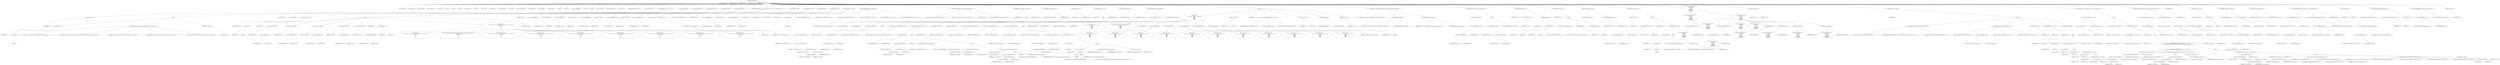 digraph hostapd_notif_assoc {  
"1000127" [label = "(METHOD,hostapd_notif_assoc)" ]
"1000128" [label = "(PARAM,hostapd_data *hapd)" ]
"1000129" [label = "(PARAM,const u8 *addr)" ]
"1000130" [label = "(PARAM,const u8 *req_ies)" ]
"1000131" [label = "(PARAM,size_t req_ies_len)" ]
"1000132" [label = "(PARAM,int reassoc)" ]
"1000133" [label = "(BLOCK,,)" ]
"1000134" [label = "(LOCAL,v7: unsigned int)" ]
"1000135" [label = "(LOCAL,v8: unsigned int)" ]
"1000136" [label = "(LOCAL,v10: unsigned int)" ]
"1000137" [label = "(LOCAL,v11: unsigned int)" ]
"1000138" [label = "(LOCAL,v12: __int64)" ]
"1000139" [label = "(LOCAL,v13: int)" ]
"1000140" [label = "(LOCAL,v16: int)" ]
"1000141" [label = "(LOCAL,v17: int)" ]
"1000142" [label = "(LOCAL,v19: const u8 *)" ]
"1000143" [label = "(LOCAL,v20: size_t)" ]
"1000144" [label = "(LOCAL,v21: sta_info *)" ]
"1000145" [label = "(LOCAL,v22: sta_info *)" ]
"1000146" [label = "(LOCAL,v23: hostapd_iface *)" ]
"1000147" [label = "(LOCAL,v24: bool)" ]
"1000148" [label = "(LOCAL,v25: wpa_state_machine *)" ]
"1000149" [label = "(LOCAL,v26: unsigned int)" ]
"1000150" [label = "(LOCAL,v27: unsigned int)" ]
"1000151" [label = "(LOCAL,v28: unsigned int)" ]
"1000152" [label = "(LOCAL,v29: int)" ]
"1000153" [label = "(LOCAL,v30: u8 *)" ]
"1000154" [label = "(LOCAL,v31: wpa_state_machine *)" ]
"1000155" [label = "(LOCAL,v32: int)" ]
"1000156" [label = "(LOCAL,v33: int)" ]
"1000157" [label = "(LOCAL,v34: unsigned int)" ]
"1000158" [label = "(LOCAL,elems: ieee802_11_elems)" ]
"1000159" [label = "(LOCAL,buf: u8 [ 1064 ])" ]
"1000160" [label = "(CONTROL_STRUCTURE,if ( !addr ),if ( !addr ))" ]
"1000161" [label = "(<operator>.logicalNot,!addr)" ]
"1000162" [label = "(IDENTIFIER,addr,!addr)" ]
"1000163" [label = "(BLOCK,,)" ]
"1000164" [label = "(<operator>.assignment,v17 = -1)" ]
"1000165" [label = "(IDENTIFIER,v17,v17 = -1)" ]
"1000166" [label = "(<operator>.minus,-1)" ]
"1000167" [label = "(LITERAL,1,-1)" ]
"1000168" [label = "(wpa_printf,wpa_printf(2, \"hostapd_notif_assoc: Skip event with no address\", req_ies, req_ies_len, reassoc))" ]
"1000169" [label = "(LITERAL,2,wpa_printf(2, \"hostapd_notif_assoc: Skip event with no address\", req_ies, req_ies_len, reassoc))" ]
"1000170" [label = "(LITERAL,\"hostapd_notif_assoc: Skip event with no address\",wpa_printf(2, \"hostapd_notif_assoc: Skip event with no address\", req_ies, req_ies_len, reassoc))" ]
"1000171" [label = "(IDENTIFIER,req_ies,wpa_printf(2, \"hostapd_notif_assoc: Skip event with no address\", req_ies, req_ies_len, reassoc))" ]
"1000172" [label = "(IDENTIFIER,req_ies_len,wpa_printf(2, \"hostapd_notif_assoc: Skip event with no address\", req_ies, req_ies_len, reassoc))" ]
"1000173" [label = "(IDENTIFIER,reassoc,wpa_printf(2, \"hostapd_notif_assoc: Skip event with no address\", req_ies, req_ies_len, reassoc))" ]
"1000174" [label = "(RETURN,return v17;,return v17;)" ]
"1000175" [label = "(IDENTIFIER,v17,return v17;)" ]
"1000176" [label = "(<operator>.assignment,v7 = *addr)" ]
"1000177" [label = "(IDENTIFIER,v7,v7 = *addr)" ]
"1000178" [label = "(<operator>.indirection,*addr)" ]
"1000179" [label = "(IDENTIFIER,addr,v7 = *addr)" ]
"1000180" [label = "(CONTROL_STRUCTURE,if ( (v7 & 1) != 0 ),if ( (v7 & 1) != 0 ))" ]
"1000181" [label = "(<operator>.notEquals,(v7 & 1) != 0)" ]
"1000182" [label = "(<operator>.and,v7 & 1)" ]
"1000183" [label = "(IDENTIFIER,v7,v7 & 1)" ]
"1000184" [label = "(LITERAL,1,v7 & 1)" ]
"1000185" [label = "(LITERAL,0,(v7 & 1) != 0)" ]
"1000186" [label = "(BLOCK,,)" ]
"1000187" [label = "(<operator>.assignment,v8 = addr[1])" ]
"1000188" [label = "(IDENTIFIER,v8,v8 = addr[1])" ]
"1000189" [label = "(<operator>.indirectIndexAccess,addr[1])" ]
"1000190" [label = "(IDENTIFIER,addr,v8 = addr[1])" ]
"1000191" [label = "(LITERAL,1,v8 = addr[1])" ]
"1000192" [label = "(<operator>.assignment,v10 = addr[2])" ]
"1000193" [label = "(IDENTIFIER,v10,v10 = addr[2])" ]
"1000194" [label = "(<operator>.indirectIndexAccess,addr[2])" ]
"1000195" [label = "(IDENTIFIER,addr,v10 = addr[2])" ]
"1000196" [label = "(LITERAL,2,v10 = addr[2])" ]
"1000197" [label = "(<operator>.assignment,v11 = addr[3])" ]
"1000198" [label = "(IDENTIFIER,v11,v11 = addr[3])" ]
"1000199" [label = "(<operator>.indirectIndexAccess,addr[3])" ]
"1000200" [label = "(IDENTIFIER,addr,v11 = addr[3])" ]
"1000201" [label = "(LITERAL,3,v11 = addr[3])" ]
"1000202" [label = "(<operator>.assignment,v12 = addr[4])" ]
"1000203" [label = "(IDENTIFIER,v12,v12 = addr[4])" ]
"1000204" [label = "(<operator>.indirectIndexAccess,addr[4])" ]
"1000205" [label = "(IDENTIFIER,addr,v12 = addr[4])" ]
"1000206" [label = "(LITERAL,4,v12 = addr[4])" ]
"1000207" [label = "(<operator>.assignment,v13 = addr[5])" ]
"1000208" [label = "(IDENTIFIER,v13,v13 = addr[5])" ]
"1000209" [label = "(<operator>.indirectIndexAccess,addr[5])" ]
"1000210" [label = "(IDENTIFIER,addr,v13 = addr[5])" ]
"1000211" [label = "(LITERAL,5,v13 = addr[5])" ]
"1000212" [label = "(JUMP_TARGET,LABEL_5)" ]
"1000213" [label = "(<operator>.assignment,v17 = 0)" ]
"1000214" [label = "(IDENTIFIER,v17,v17 = 0)" ]
"1000215" [label = "(LITERAL,0,v17 = 0)" ]
"1000216" [label = "(wpa_printf,wpa_printf(\n      2,\n      \"%s: Invalid SA=%02x:%02x:%02x:%02x:%02x:%02x in received indication - ignore this indication silently\",\n      \"hostapd_notif_assoc\",\n      v7,\n      v8,\n      v10,\n      v11,\n      v12,\n      v13))" ]
"1000217" [label = "(LITERAL,2,wpa_printf(\n      2,\n      \"%s: Invalid SA=%02x:%02x:%02x:%02x:%02x:%02x in received indication - ignore this indication silently\",\n      \"hostapd_notif_assoc\",\n      v7,\n      v8,\n      v10,\n      v11,\n      v12,\n      v13))" ]
"1000218" [label = "(LITERAL,\"%s: Invalid SA=%02x:%02x:%02x:%02x:%02x:%02x in received indication - ignore this indication silently\",wpa_printf(\n      2,\n      \"%s: Invalid SA=%02x:%02x:%02x:%02x:%02x:%02x in received indication - ignore this indication silently\",\n      \"hostapd_notif_assoc\",\n      v7,\n      v8,\n      v10,\n      v11,\n      v12,\n      v13))" ]
"1000219" [label = "(LITERAL,\"hostapd_notif_assoc\",wpa_printf(\n      2,\n      \"%s: Invalid SA=%02x:%02x:%02x:%02x:%02x:%02x in received indication - ignore this indication silently\",\n      \"hostapd_notif_assoc\",\n      v7,\n      v8,\n      v10,\n      v11,\n      v12,\n      v13))" ]
"1000220" [label = "(IDENTIFIER,v7,wpa_printf(\n      2,\n      \"%s: Invalid SA=%02x:%02x:%02x:%02x:%02x:%02x in received indication - ignore this indication silently\",\n      \"hostapd_notif_assoc\",\n      v7,\n      v8,\n      v10,\n      v11,\n      v12,\n      v13))" ]
"1000221" [label = "(IDENTIFIER,v8,wpa_printf(\n      2,\n      \"%s: Invalid SA=%02x:%02x:%02x:%02x:%02x:%02x in received indication - ignore this indication silently\",\n      \"hostapd_notif_assoc\",\n      v7,\n      v8,\n      v10,\n      v11,\n      v12,\n      v13))" ]
"1000222" [label = "(IDENTIFIER,v10,wpa_printf(\n      2,\n      \"%s: Invalid SA=%02x:%02x:%02x:%02x:%02x:%02x in received indication - ignore this indication silently\",\n      \"hostapd_notif_assoc\",\n      v7,\n      v8,\n      v10,\n      v11,\n      v12,\n      v13))" ]
"1000223" [label = "(IDENTIFIER,v11,wpa_printf(\n      2,\n      \"%s: Invalid SA=%02x:%02x:%02x:%02x:%02x:%02x in received indication - ignore this indication silently\",\n      \"hostapd_notif_assoc\",\n      v7,\n      v8,\n      v10,\n      v11,\n      v12,\n      v13))" ]
"1000224" [label = "(IDENTIFIER,v12,wpa_printf(\n      2,\n      \"%s: Invalid SA=%02x:%02x:%02x:%02x:%02x:%02x in received indication - ignore this indication silently\",\n      \"hostapd_notif_assoc\",\n      v7,\n      v8,\n      v10,\n      v11,\n      v12,\n      v13))" ]
"1000225" [label = "(IDENTIFIER,v13,wpa_printf(\n      2,\n      \"%s: Invalid SA=%02x:%02x:%02x:%02x:%02x:%02x in received indication - ignore this indication silently\",\n      \"hostapd_notif_assoc\",\n      v7,\n      v8,\n      v10,\n      v11,\n      v12,\n      v13))" ]
"1000226" [label = "(RETURN,return v17;,return v17;)" ]
"1000227" [label = "(IDENTIFIER,v17,return v17;)" ]
"1000228" [label = "(<operator>.assignment,v8 = addr[1])" ]
"1000229" [label = "(IDENTIFIER,v8,v8 = addr[1])" ]
"1000230" [label = "(<operator>.indirectIndexAccess,addr[1])" ]
"1000231" [label = "(IDENTIFIER,addr,v8 = addr[1])" ]
"1000232" [label = "(LITERAL,1,v8 = addr[1])" ]
"1000233" [label = "(<operator>.assignment,v10 = addr[2])" ]
"1000234" [label = "(IDENTIFIER,v10,v10 = addr[2])" ]
"1000235" [label = "(<operator>.indirectIndexAccess,addr[2])" ]
"1000236" [label = "(IDENTIFIER,addr,v10 = addr[2])" ]
"1000237" [label = "(LITERAL,2,v10 = addr[2])" ]
"1000238" [label = "(<operator>.assignment,v11 = addr[3])" ]
"1000239" [label = "(IDENTIFIER,v11,v11 = addr[3])" ]
"1000240" [label = "(<operator>.indirectIndexAccess,addr[3])" ]
"1000241" [label = "(IDENTIFIER,addr,v11 = addr[3])" ]
"1000242" [label = "(LITERAL,3,v11 = addr[3])" ]
"1000243" [label = "(<operator>.assignment,v12 = addr[4])" ]
"1000244" [label = "(IDENTIFIER,v12,v12 = addr[4])" ]
"1000245" [label = "(<operator>.indirectIndexAccess,addr[4])" ]
"1000246" [label = "(IDENTIFIER,addr,v12 = addr[4])" ]
"1000247" [label = "(LITERAL,4,v12 = addr[4])" ]
"1000248" [label = "(<operator>.assignment,v13 = addr[5])" ]
"1000249" [label = "(IDENTIFIER,v13,v13 = addr[5])" ]
"1000250" [label = "(<operator>.indirectIndexAccess,addr[5])" ]
"1000251" [label = "(IDENTIFIER,addr,v13 = addr[5])" ]
"1000252" [label = "(LITERAL,5,v13 = addr[5])" ]
"1000253" [label = "(CONTROL_STRUCTURE,if ( !(v10 | v11 | v7 | v8 | (unsigned int)v12 | v13) ),if ( !(v10 | v11 | v7 | v8 | (unsigned int)v12 | v13) ))" ]
"1000254" [label = "(<operator>.logicalNot,!(v10 | v11 | v7 | v8 | (unsigned int)v12 | v13))" ]
"1000255" [label = "(<operator>.or,v10 | v11 | v7 | v8 | (unsigned int)v12 | v13)" ]
"1000256" [label = "(IDENTIFIER,v10,v10 | v11 | v7 | v8 | (unsigned int)v12 | v13)" ]
"1000257" [label = "(<operator>.or,v11 | v7 | v8 | (unsigned int)v12 | v13)" ]
"1000258" [label = "(IDENTIFIER,v11,v11 | v7 | v8 | (unsigned int)v12 | v13)" ]
"1000259" [label = "(<operator>.or,v7 | v8 | (unsigned int)v12 | v13)" ]
"1000260" [label = "(IDENTIFIER,v7,v7 | v8 | (unsigned int)v12 | v13)" ]
"1000261" [label = "(<operator>.or,v8 | (unsigned int)v12 | v13)" ]
"1000262" [label = "(IDENTIFIER,v8,v8 | (unsigned int)v12 | v13)" ]
"1000263" [label = "(<operator>.or,(unsigned int)v12 | v13)" ]
"1000264" [label = "(<operator>.cast,(unsigned int)v12)" ]
"1000265" [label = "(UNKNOWN,unsigned int,unsigned int)" ]
"1000266" [label = "(IDENTIFIER,v12,(unsigned int)v12)" ]
"1000267" [label = "(IDENTIFIER,v13,(unsigned int)v12 | v13)" ]
"1000268" [label = "(CONTROL_STRUCTURE,goto LABEL_5;,goto LABEL_5;)" ]
"1000269" [label = "(<operator>.assignment,v33 = addr[5])" ]
"1000270" [label = "(IDENTIFIER,v33,v33 = addr[5])" ]
"1000271" [label = "(<operator>.indirectIndexAccess,addr[5])" ]
"1000272" [label = "(IDENTIFIER,addr,v33 = addr[5])" ]
"1000273" [label = "(LITERAL,5,v33 = addr[5])" ]
"1000274" [label = "(<operator>.assignment,v34 = addr[4])" ]
"1000275" [label = "(IDENTIFIER,v34,v34 = addr[4])" ]
"1000276" [label = "(<operator>.indirectIndexAccess,addr[4])" ]
"1000277" [label = "(IDENTIFIER,addr,v34 = addr[4])" ]
"1000278" [label = "(LITERAL,4,v34 = addr[4])" ]
"1000279" [label = "(<operator>.assignment,v13 = v33)" ]
"1000280" [label = "(IDENTIFIER,v13,v13 = v33)" ]
"1000281" [label = "(IDENTIFIER,v33,v13 = v33)" ]
"1000282" [label = "(<operator>.assignment,v12 = v34)" ]
"1000283" [label = "(IDENTIFIER,v12,v12 = v34)" ]
"1000284" [label = "(IDENTIFIER,v34,v12 = v34)" ]
"1000285" [label = "(CONTROL_STRUCTURE,if ( !v16 ),if ( !v16 ))" ]
"1000286" [label = "(<operator>.logicalNot,!v16)" ]
"1000287" [label = "(IDENTIFIER,v16,!v16)" ]
"1000288" [label = "(CONTROL_STRUCTURE,goto LABEL_5;,goto LABEL_5;)" ]
"1000289" [label = "(hostapd_logger,hostapd_logger(hapd, addr, 1u, 2, \"associated\"))" ]
"1000290" [label = "(IDENTIFIER,hapd,hostapd_logger(hapd, addr, 1u, 2, \"associated\"))" ]
"1000291" [label = "(IDENTIFIER,addr,hostapd_logger(hapd, addr, 1u, 2, \"associated\"))" ]
"1000292" [label = "(LITERAL,1u,hostapd_logger(hapd, addr, 1u, 2, \"associated\"))" ]
"1000293" [label = "(LITERAL,2,hostapd_logger(hapd, addr, 1u, 2, \"associated\"))" ]
"1000294" [label = "(LITERAL,\"associated\",hostapd_logger(hapd, addr, 1u, 2, \"associated\"))" ]
"1000295" [label = "(ieee802_11_parse_elems,ieee802_11_parse_elems(req_ies, req_ies_len, &elems, 0))" ]
"1000296" [label = "(IDENTIFIER,req_ies,ieee802_11_parse_elems(req_ies, req_ies_len, &elems, 0))" ]
"1000297" [label = "(IDENTIFIER,req_ies_len,ieee802_11_parse_elems(req_ies, req_ies_len, &elems, 0))" ]
"1000298" [label = "(<operator>.addressOf,&elems)" ]
"1000299" [label = "(IDENTIFIER,elems,ieee802_11_parse_elems(req_ies, req_ies_len, &elems, 0))" ]
"1000300" [label = "(LITERAL,0,ieee802_11_parse_elems(req_ies, req_ies_len, &elems, 0))" ]
"1000301" [label = "(CONTROL_STRUCTURE,if ( elems.wps_ie ),if ( elems.wps_ie ))" ]
"1000302" [label = "(<operator>.fieldAccess,elems.wps_ie)" ]
"1000303" [label = "(IDENTIFIER,elems,if ( elems.wps_ie ))" ]
"1000304" [label = "(FIELD_IDENTIFIER,wps_ie,wps_ie)" ]
"1000305" [label = "(BLOCK,,)" ]
"1000306" [label = "(<operator>.assignment,v19 = elems.wps_ie - 2)" ]
"1000307" [label = "(IDENTIFIER,v19,v19 = elems.wps_ie - 2)" ]
"1000308" [label = "(<operator>.subtraction,elems.wps_ie - 2)" ]
"1000309" [label = "(<operator>.fieldAccess,elems.wps_ie)" ]
"1000310" [label = "(IDENTIFIER,elems,elems.wps_ie - 2)" ]
"1000311" [label = "(FIELD_IDENTIFIER,wps_ie,wps_ie)" ]
"1000312" [label = "(LITERAL,2,elems.wps_ie - 2)" ]
"1000313" [label = "(IDENTIFIER,L,)" ]
"1000314" [label = "(wpa_printf,wpa_printf(2, \"STA included WPS IE in (Re)AssocReq\"))" ]
"1000315" [label = "(LITERAL,2,wpa_printf(2, \"STA included WPS IE in (Re)AssocReq\"))" ]
"1000316" [label = "(LITERAL,\"STA included WPS IE in (Re)AssocReq\",wpa_printf(2, \"STA included WPS IE in (Re)AssocReq\"))" ]
"1000317" [label = "(CONTROL_STRUCTURE,else,else)" ]
"1000318" [label = "(CONTROL_STRUCTURE,if ( elems.rsn_ie ),if ( elems.rsn_ie ))" ]
"1000319" [label = "(<operator>.fieldAccess,elems.rsn_ie)" ]
"1000320" [label = "(IDENTIFIER,elems,if ( elems.rsn_ie ))" ]
"1000321" [label = "(FIELD_IDENTIFIER,rsn_ie,rsn_ie)" ]
"1000322" [label = "(BLOCK,,)" ]
"1000323" [label = "(<operator>.assignment,v19 = elems.rsn_ie - 2)" ]
"1000324" [label = "(IDENTIFIER,v19,v19 = elems.rsn_ie - 2)" ]
"1000325" [label = "(<operator>.subtraction,elems.rsn_ie - 2)" ]
"1000326" [label = "(<operator>.fieldAccess,elems.rsn_ie)" ]
"1000327" [label = "(IDENTIFIER,elems,elems.rsn_ie - 2)" ]
"1000328" [label = "(FIELD_IDENTIFIER,rsn_ie,rsn_ie)" ]
"1000329" [label = "(LITERAL,2,elems.rsn_ie - 2)" ]
"1000330" [label = "(IDENTIFIER,L,)" ]
"1000331" [label = "(wpa_printf,wpa_printf(2, \"STA included RSN IE in (Re)AssocReq\"))" ]
"1000332" [label = "(LITERAL,2,wpa_printf(2, \"STA included RSN IE in (Re)AssocReq\"))" ]
"1000333" [label = "(LITERAL,\"STA included RSN IE in (Re)AssocReq\",wpa_printf(2, \"STA included RSN IE in (Re)AssocReq\"))" ]
"1000334" [label = "(CONTROL_STRUCTURE,else,else)" ]
"1000335" [label = "(BLOCK,,)" ]
"1000336" [label = "(<operator>.assignment,v19 = elems.wpa_ie)" ]
"1000337" [label = "(IDENTIFIER,v19,v19 = elems.wpa_ie)" ]
"1000338" [label = "(<operator>.fieldAccess,elems.wpa_ie)" ]
"1000339" [label = "(IDENTIFIER,elems,v19 = elems.wpa_ie)" ]
"1000340" [label = "(FIELD_IDENTIFIER,wpa_ie,wpa_ie)" ]
"1000341" [label = "(CONTROL_STRUCTURE,if ( elems.wpa_ie ),if ( elems.wpa_ie ))" ]
"1000342" [label = "(<operator>.fieldAccess,elems.wpa_ie)" ]
"1000343" [label = "(IDENTIFIER,elems,if ( elems.wpa_ie ))" ]
"1000344" [label = "(FIELD_IDENTIFIER,wpa_ie,wpa_ie)" ]
"1000345" [label = "(BLOCK,,)" ]
"1000346" [label = "(<operator>.assignment,v19 = elems.wpa_ie - 2)" ]
"1000347" [label = "(IDENTIFIER,v19,v19 = elems.wpa_ie - 2)" ]
"1000348" [label = "(<operator>.subtraction,elems.wpa_ie - 2)" ]
"1000349" [label = "(<operator>.fieldAccess,elems.wpa_ie)" ]
"1000350" [label = "(IDENTIFIER,elems,elems.wpa_ie - 2)" ]
"1000351" [label = "(FIELD_IDENTIFIER,wpa_ie,wpa_ie)" ]
"1000352" [label = "(LITERAL,2,elems.wpa_ie - 2)" ]
"1000353" [label = "(IDENTIFIER,L,)" ]
"1000354" [label = "(wpa_printf,wpa_printf(2, \"STA included WPA IE in (Re)AssocReq\"))" ]
"1000355" [label = "(LITERAL,2,wpa_printf(2, \"STA included WPA IE in (Re)AssocReq\"))" ]
"1000356" [label = "(LITERAL,\"STA included WPA IE in (Re)AssocReq\",wpa_printf(2, \"STA included WPA IE in (Re)AssocReq\"))" ]
"1000357" [label = "(CONTROL_STRUCTURE,else,else)" ]
"1000358" [label = "(BLOCK,,)" ]
"1000359" [label = "(IDENTIFIER,L,)" ]
"1000360" [label = "(wpa_printf,wpa_printf(2, \"STA did not include WPS/RSN/WPA IE in (Re)AssocReq\"))" ]
"1000361" [label = "(LITERAL,2,wpa_printf(2, \"STA did not include WPS/RSN/WPA IE in (Re)AssocReq\"))" ]
"1000362" [label = "(LITERAL,\"STA did not include WPS/RSN/WPA IE in (Re)AssocReq\",wpa_printf(2, \"STA did not include WPS/RSN/WPA IE in (Re)AssocReq\"))" ]
"1000363" [label = "(<operator>.assignment,v21 = ap_get_sta(hapd, addr))" ]
"1000364" [label = "(IDENTIFIER,v21,v21 = ap_get_sta(hapd, addr))" ]
"1000365" [label = "(ap_get_sta,ap_get_sta(hapd, addr))" ]
"1000366" [label = "(IDENTIFIER,hapd,ap_get_sta(hapd, addr))" ]
"1000367" [label = "(IDENTIFIER,addr,ap_get_sta(hapd, addr))" ]
"1000368" [label = "(<operator>.assignment,v22 = v21)" ]
"1000369" [label = "(IDENTIFIER,v22,v22 = v21)" ]
"1000370" [label = "(IDENTIFIER,v21,v22 = v21)" ]
"1000371" [label = "(CONTROL_STRUCTURE,if ( v21 ),if ( v21 ))" ]
"1000372" [label = "(IDENTIFIER,v21,if ( v21 ))" ]
"1000373" [label = "(BLOCK,,)" ]
"1000374" [label = "(ap_sta_no_session_timeout,ap_sta_no_session_timeout(hapd, v21))" ]
"1000375" [label = "(IDENTIFIER,hapd,ap_sta_no_session_timeout(hapd, v21))" ]
"1000376" [label = "(IDENTIFIER,v21,ap_sta_no_session_timeout(hapd, v21))" ]
"1000377" [label = "(accounting_sta_stop,accounting_sta_stop(hapd, v22))" ]
"1000378" [label = "(IDENTIFIER,hapd,accounting_sta_stop(hapd, v22))" ]
"1000379" [label = "(IDENTIFIER,v22,accounting_sta_stop(hapd, v22))" ]
"1000380" [label = "(<operator>.assignment,v22->timeout_next = STA_NULLFUNC)" ]
"1000381" [label = "(<operator>.indirectFieldAccess,v22->timeout_next)" ]
"1000382" [label = "(IDENTIFIER,v22,v22->timeout_next = STA_NULLFUNC)" ]
"1000383" [label = "(FIELD_IDENTIFIER,timeout_next,timeout_next)" ]
"1000384" [label = "(IDENTIFIER,STA_NULLFUNC,v22->timeout_next = STA_NULLFUNC)" ]
"1000385" [label = "(CONTROL_STRUCTURE,else,else)" ]
"1000386" [label = "(BLOCK,,)" ]
"1000387" [label = "(<operator>.assignment,v22 = ap_sta_add(hapd, addr))" ]
"1000388" [label = "(IDENTIFIER,v22,v22 = ap_sta_add(hapd, addr))" ]
"1000389" [label = "(ap_sta_add,ap_sta_add(hapd, addr))" ]
"1000390" [label = "(IDENTIFIER,hapd,ap_sta_add(hapd, addr))" ]
"1000391" [label = "(IDENTIFIER,addr,ap_sta_add(hapd, addr))" ]
"1000392" [label = "(CONTROL_STRUCTURE,if ( !v22 ),if ( !v22 ))" ]
"1000393" [label = "(<operator>.logicalNot,!v22)" ]
"1000394" [label = "(IDENTIFIER,v22,!v22)" ]
"1000395" [label = "(BLOCK,,)" ]
"1000396" [label = "(<operator>.assignment,v17 = -1)" ]
"1000397" [label = "(IDENTIFIER,v17,v17 = -1)" ]
"1000398" [label = "(<operator>.minus,-1)" ]
"1000399" [label = "(LITERAL,1,-1)" ]
"1000400" [label = "(hostapd_drv_sta_disassoc,hostapd_drv_sta_disassoc(hapd, addr, 5))" ]
"1000401" [label = "(IDENTIFIER,hapd,hostapd_drv_sta_disassoc(hapd, addr, 5))" ]
"1000402" [label = "(IDENTIFIER,addr,hostapd_drv_sta_disassoc(hapd, addr, 5))" ]
"1000403" [label = "(LITERAL,5,hostapd_drv_sta_disassoc(hapd, addr, 5))" ]
"1000404" [label = "(RETURN,return v17;,return v17;)" ]
"1000405" [label = "(IDENTIFIER,v17,return v17;)" ]
"1000406" [label = "(<operator>.assignment,v23 = hapd->iface)" ]
"1000407" [label = "(IDENTIFIER,v23,v23 = hapd->iface)" ]
"1000408" [label = "(<operator>.indirectFieldAccess,hapd->iface)" ]
"1000409" [label = "(IDENTIFIER,hapd,v23 = hapd->iface)" ]
"1000410" [label = "(FIELD_IDENTIFIER,iface,iface)" ]
"1000411" [label = "(<operators>.assignmentAnd,v22->flags &= 0xFFFECFFF)" ]
"1000412" [label = "(<operator>.indirectFieldAccess,v22->flags)" ]
"1000413" [label = "(IDENTIFIER,v22,v22->flags &= 0xFFFECFFF)" ]
"1000414" [label = "(FIELD_IDENTIFIER,flags,flags)" ]
"1000415" [label = "(LITERAL,0xFFFECFFF,v22->flags &= 0xFFFECFFF)" ]
"1000416" [label = "(BLOCK,,)" ]
"1000417" [label = "(wpa_printf,wpa_printf(\n      3,\n      \"STA %02x:%02x:%02x:%02x:%02x:%02x not allowed to connect\",\n      *addr,\n      addr[1],\n      addr[2],\n      addr[3],\n      addr[4],\n      addr[5]))" ]
"1000418" [label = "(LITERAL,3,wpa_printf(\n      3,\n      \"STA %02x:%02x:%02x:%02x:%02x:%02x not allowed to connect\",\n      *addr,\n      addr[1],\n      addr[2],\n      addr[3],\n      addr[4],\n      addr[5]))" ]
"1000419" [label = "(LITERAL,\"STA %02x:%02x:%02x:%02x:%02x:%02x not allowed to connect\",wpa_printf(\n      3,\n      \"STA %02x:%02x:%02x:%02x:%02x:%02x not allowed to connect\",\n      *addr,\n      addr[1],\n      addr[2],\n      addr[3],\n      addr[4],\n      addr[5]))" ]
"1000420" [label = "(<operator>.indirection,*addr)" ]
"1000421" [label = "(IDENTIFIER,addr,wpa_printf(\n      3,\n      \"STA %02x:%02x:%02x:%02x:%02x:%02x not allowed to connect\",\n      *addr,\n      addr[1],\n      addr[2],\n      addr[3],\n      addr[4],\n      addr[5]))" ]
"1000422" [label = "(<operator>.indirectIndexAccess,addr[1])" ]
"1000423" [label = "(IDENTIFIER,addr,wpa_printf(\n      3,\n      \"STA %02x:%02x:%02x:%02x:%02x:%02x not allowed to connect\",\n      *addr,\n      addr[1],\n      addr[2],\n      addr[3],\n      addr[4],\n      addr[5]))" ]
"1000424" [label = "(LITERAL,1,wpa_printf(\n      3,\n      \"STA %02x:%02x:%02x:%02x:%02x:%02x not allowed to connect\",\n      *addr,\n      addr[1],\n      addr[2],\n      addr[3],\n      addr[4],\n      addr[5]))" ]
"1000425" [label = "(<operator>.indirectIndexAccess,addr[2])" ]
"1000426" [label = "(IDENTIFIER,addr,wpa_printf(\n      3,\n      \"STA %02x:%02x:%02x:%02x:%02x:%02x not allowed to connect\",\n      *addr,\n      addr[1],\n      addr[2],\n      addr[3],\n      addr[4],\n      addr[5]))" ]
"1000427" [label = "(LITERAL,2,wpa_printf(\n      3,\n      \"STA %02x:%02x:%02x:%02x:%02x:%02x not allowed to connect\",\n      *addr,\n      addr[1],\n      addr[2],\n      addr[3],\n      addr[4],\n      addr[5]))" ]
"1000428" [label = "(<operator>.indirectIndexAccess,addr[3])" ]
"1000429" [label = "(IDENTIFIER,addr,wpa_printf(\n      3,\n      \"STA %02x:%02x:%02x:%02x:%02x:%02x not allowed to connect\",\n      *addr,\n      addr[1],\n      addr[2],\n      addr[3],\n      addr[4],\n      addr[5]))" ]
"1000430" [label = "(LITERAL,3,wpa_printf(\n      3,\n      \"STA %02x:%02x:%02x:%02x:%02x:%02x not allowed to connect\",\n      *addr,\n      addr[1],\n      addr[2],\n      addr[3],\n      addr[4],\n      addr[5]))" ]
"1000431" [label = "(<operator>.indirectIndexAccess,addr[4])" ]
"1000432" [label = "(IDENTIFIER,addr,wpa_printf(\n      3,\n      \"STA %02x:%02x:%02x:%02x:%02x:%02x not allowed to connect\",\n      *addr,\n      addr[1],\n      addr[2],\n      addr[3],\n      addr[4],\n      addr[5]))" ]
"1000433" [label = "(LITERAL,4,wpa_printf(\n      3,\n      \"STA %02x:%02x:%02x:%02x:%02x:%02x not allowed to connect\",\n      *addr,\n      addr[1],\n      addr[2],\n      addr[3],\n      addr[4],\n      addr[5]))" ]
"1000434" [label = "(<operator>.indirectIndexAccess,addr[5])" ]
"1000435" [label = "(IDENTIFIER,addr,wpa_printf(\n      3,\n      \"STA %02x:%02x:%02x:%02x:%02x:%02x not allowed to connect\",\n      *addr,\n      addr[1],\n      addr[2],\n      addr[3],\n      addr[4],\n      addr[5]))" ]
"1000436" [label = "(LITERAL,5,wpa_printf(\n      3,\n      \"STA %02x:%02x:%02x:%02x:%02x:%02x not allowed to connect\",\n      *addr,\n      addr[1],\n      addr[2],\n      addr[3],\n      addr[4],\n      addr[5]))" ]
"1000437" [label = "(<operator>.assignment,v32 = 1)" ]
"1000438" [label = "(IDENTIFIER,v32,v32 = 1)" ]
"1000439" [label = "(LITERAL,1,v32 = 1)" ]
"1000440" [label = "(JUMP_TARGET,fail)" ]
"1000441" [label = "(hostapd_drv_sta_disassoc,hostapd_drv_sta_disassoc(hapd, v22->addr, v32))" ]
"1000442" [label = "(IDENTIFIER,hapd,hostapd_drv_sta_disassoc(hapd, v22->addr, v32))" ]
"1000443" [label = "(<operator>.indirectFieldAccess,v22->addr)" ]
"1000444" [label = "(IDENTIFIER,v22,hostapd_drv_sta_disassoc(hapd, v22->addr, v32))" ]
"1000445" [label = "(FIELD_IDENTIFIER,addr,addr)" ]
"1000446" [label = "(IDENTIFIER,v32,hostapd_drv_sta_disassoc(hapd, v22->addr, v32))" ]
"1000447" [label = "(<operator>.assignment,v17 = -1)" ]
"1000448" [label = "(IDENTIFIER,v17,v17 = -1)" ]
"1000449" [label = "(<operator>.minus,-1)" ]
"1000450" [label = "(LITERAL,1,-1)" ]
"1000451" [label = "(ap_free_sta,ap_free_sta(hapd, v22))" ]
"1000452" [label = "(IDENTIFIER,hapd,ap_free_sta(hapd, v22))" ]
"1000453" [label = "(IDENTIFIER,v22,ap_free_sta(hapd, v22))" ]
"1000454" [label = "(RETURN,return v17;,return v17;)" ]
"1000455" [label = "(IDENTIFIER,v17,return v17;)" ]
"1000456" [label = "(ap_copy_sta_supp_op_classes,ap_copy_sta_supp_op_classes(v22, elems.supp_op_classes, elems.supp_op_classes_len))" ]
"1000457" [label = "(IDENTIFIER,v22,ap_copy_sta_supp_op_classes(v22, elems.supp_op_classes, elems.supp_op_classes_len))" ]
"1000458" [label = "(<operator>.fieldAccess,elems.supp_op_classes)" ]
"1000459" [label = "(IDENTIFIER,elems,ap_copy_sta_supp_op_classes(v22, elems.supp_op_classes, elems.supp_op_classes_len))" ]
"1000460" [label = "(FIELD_IDENTIFIER,supp_op_classes,supp_op_classes)" ]
"1000461" [label = "(<operator>.fieldAccess,elems.supp_op_classes_len)" ]
"1000462" [label = "(IDENTIFIER,elems,ap_copy_sta_supp_op_classes(v22, elems.supp_op_classes, elems.supp_op_classes_len))" ]
"1000463" [label = "(FIELD_IDENTIFIER,supp_op_classes_len,supp_op_classes_len)" ]
"1000464" [label = "(CONTROL_STRUCTURE,if ( !hapd->conf->wpa ),if ( !hapd->conf->wpa ))" ]
"1000465" [label = "(<operator>.logicalNot,!hapd->conf->wpa)" ]
"1000466" [label = "(<operator>.indirectFieldAccess,hapd->conf->wpa)" ]
"1000467" [label = "(<operator>.indirectFieldAccess,hapd->conf)" ]
"1000468" [label = "(IDENTIFIER,hapd,!hapd->conf->wpa)" ]
"1000469" [label = "(FIELD_IDENTIFIER,conf,conf)" ]
"1000470" [label = "(FIELD_IDENTIFIER,wpa,wpa)" ]
"1000471" [label = "(BLOCK,,)" ]
"1000472" [label = "(<operator>.assignment,v28 = v22->flags)" ]
"1000473" [label = "(IDENTIFIER,v28,v28 = v22->flags)" ]
"1000474" [label = "(<operator>.indirectFieldAccess,v22->flags)" ]
"1000475" [label = "(IDENTIFIER,v22,v28 = v22->flags)" ]
"1000476" [label = "(FIELD_IDENTIFIER,flags,flags)" ]
"1000477" [label = "(CONTROL_STRUCTURE,goto LABEL_24;,goto LABEL_24;)" ]
"1000478" [label = "(CONTROL_STRUCTURE,if ( v19 ),if ( v19 ))" ]
"1000479" [label = "(IDENTIFIER,v19,if ( v19 ))" ]
"1000480" [label = "(<operator>.assignment,v24 = v20 == 0)" ]
"1000481" [label = "(IDENTIFIER,v24,v24 = v20 == 0)" ]
"1000482" [label = "(<operator>.equals,v20 == 0)" ]
"1000483" [label = "(IDENTIFIER,v20,v20 == 0)" ]
"1000484" [label = "(LITERAL,0,v20 == 0)" ]
"1000485" [label = "(CONTROL_STRUCTURE,else,else)" ]
"1000486" [label = "(<operator>.assignment,v24 = 1)" ]
"1000487" [label = "(IDENTIFIER,v24,v24 = 1)" ]
"1000488" [label = "(LITERAL,1,v24 = 1)" ]
"1000489" [label = "(CONTROL_STRUCTURE,if ( v24 ),if ( v24 ))" ]
"1000490" [label = "(IDENTIFIER,v24,if ( v24 ))" ]
"1000491" [label = "(BLOCK,,)" ]
"1000492" [label = "(wpa_printf,wpa_printf(2, \"No WPA/RSN IE from STA\"))" ]
"1000493" [label = "(LITERAL,2,wpa_printf(2, \"No WPA/RSN IE from STA\"))" ]
"1000494" [label = "(LITERAL,\"No WPA/RSN IE from STA\",wpa_printf(2, \"No WPA/RSN IE from STA\"))" ]
"1000495" [label = "(<operator>.assignment,v32 = 13)" ]
"1000496" [label = "(IDENTIFIER,v32,v32 = 13)" ]
"1000497" [label = "(LITERAL,13,v32 = 13)" ]
"1000498" [label = "(CONTROL_STRUCTURE,goto fail;,goto fail;)" ]
"1000499" [label = "(<operator>.assignment,v25 = v22->wpa_sm)" ]
"1000500" [label = "(IDENTIFIER,v25,v25 = v22->wpa_sm)" ]
"1000501" [label = "(<operator>.indirectFieldAccess,v22->wpa_sm)" ]
"1000502" [label = "(IDENTIFIER,v22,v25 = v22->wpa_sm)" ]
"1000503" [label = "(FIELD_IDENTIFIER,wpa_sm,wpa_sm)" ]
"1000504" [label = "(CONTROL_STRUCTURE,if ( !v25 ),if ( !v25 ))" ]
"1000505" [label = "(<operator>.logicalNot,!v25)" ]
"1000506" [label = "(IDENTIFIER,v25,!v25)" ]
"1000507" [label = "(BLOCK,,)" ]
"1000508" [label = "(<operator>.assignment,v22->wpa_sm = v31)" ]
"1000509" [label = "(<operator>.indirectFieldAccess,v22->wpa_sm)" ]
"1000510" [label = "(IDENTIFIER,v22,v22->wpa_sm = v31)" ]
"1000511" [label = "(FIELD_IDENTIFIER,wpa_sm,wpa_sm)" ]
"1000512" [label = "(IDENTIFIER,v31,v22->wpa_sm = v31)" ]
"1000513" [label = "(<operator>.assignment,v25 = v31)" ]
"1000514" [label = "(IDENTIFIER,v25,v25 = v31)" ]
"1000515" [label = "(IDENTIFIER,v31,v25 = v31)" ]
"1000516" [label = "(CONTROL_STRUCTURE,if ( !v31 ),if ( !v31 ))" ]
"1000517" [label = "(<operator>.logicalNot,!v31)" ]
"1000518" [label = "(IDENTIFIER,v31,!v31)" ]
"1000519" [label = "(BLOCK,,)" ]
"1000520" [label = "(<operator>.assignment,v17 = -1)" ]
"1000521" [label = "(IDENTIFIER,v17,v17 = -1)" ]
"1000522" [label = "(<operator>.minus,-1)" ]
"1000523" [label = "(LITERAL,1,-1)" ]
"1000524" [label = "(wpa_printf,wpa_printf(5, \"Failed to initialize WPA state machine\"))" ]
"1000525" [label = "(LITERAL,5,wpa_printf(5, \"Failed to initialize WPA state machine\"))" ]
"1000526" [label = "(LITERAL,\"Failed to initialize WPA state machine\",wpa_printf(5, \"Failed to initialize WPA state machine\"))" ]
"1000527" [label = "(RETURN,return v17;,return v17;)" ]
"1000528" [label = "(IDENTIFIER,v17,return v17;)" ]
"1000529" [label = "(<operator>.assignment,v26 = wpa_validate_wpa_ie(\n          hapd->wpa_auth,\n          v25,\n          hapd->iface->freq,\n          v19,\n          v20,\n          elems.mdie,\n          elems.mdie_len,\n          elems.owe_dh,\n          elems.owe_dh_len))" ]
"1000530" [label = "(IDENTIFIER,v26,v26 = wpa_validate_wpa_ie(\n          hapd->wpa_auth,\n          v25,\n          hapd->iface->freq,\n          v19,\n          v20,\n          elems.mdie,\n          elems.mdie_len,\n          elems.owe_dh,\n          elems.owe_dh_len))" ]
"1000531" [label = "(wpa_validate_wpa_ie,wpa_validate_wpa_ie(\n          hapd->wpa_auth,\n          v25,\n          hapd->iface->freq,\n          v19,\n          v20,\n          elems.mdie,\n          elems.mdie_len,\n          elems.owe_dh,\n          elems.owe_dh_len))" ]
"1000532" [label = "(<operator>.indirectFieldAccess,hapd->wpa_auth)" ]
"1000533" [label = "(IDENTIFIER,hapd,wpa_validate_wpa_ie(\n          hapd->wpa_auth,\n          v25,\n          hapd->iface->freq,\n          v19,\n          v20,\n          elems.mdie,\n          elems.mdie_len,\n          elems.owe_dh,\n          elems.owe_dh_len))" ]
"1000534" [label = "(FIELD_IDENTIFIER,wpa_auth,wpa_auth)" ]
"1000535" [label = "(IDENTIFIER,v25,wpa_validate_wpa_ie(\n          hapd->wpa_auth,\n          v25,\n          hapd->iface->freq,\n          v19,\n          v20,\n          elems.mdie,\n          elems.mdie_len,\n          elems.owe_dh,\n          elems.owe_dh_len))" ]
"1000536" [label = "(<operator>.indirectFieldAccess,hapd->iface->freq)" ]
"1000537" [label = "(<operator>.indirectFieldAccess,hapd->iface)" ]
"1000538" [label = "(IDENTIFIER,hapd,wpa_validate_wpa_ie(\n          hapd->wpa_auth,\n          v25,\n          hapd->iface->freq,\n          v19,\n          v20,\n          elems.mdie,\n          elems.mdie_len,\n          elems.owe_dh,\n          elems.owe_dh_len))" ]
"1000539" [label = "(FIELD_IDENTIFIER,iface,iface)" ]
"1000540" [label = "(FIELD_IDENTIFIER,freq,freq)" ]
"1000541" [label = "(IDENTIFIER,v19,wpa_validate_wpa_ie(\n          hapd->wpa_auth,\n          v25,\n          hapd->iface->freq,\n          v19,\n          v20,\n          elems.mdie,\n          elems.mdie_len,\n          elems.owe_dh,\n          elems.owe_dh_len))" ]
"1000542" [label = "(IDENTIFIER,v20,wpa_validate_wpa_ie(\n          hapd->wpa_auth,\n          v25,\n          hapd->iface->freq,\n          v19,\n          v20,\n          elems.mdie,\n          elems.mdie_len,\n          elems.owe_dh,\n          elems.owe_dh_len))" ]
"1000543" [label = "(<operator>.fieldAccess,elems.mdie)" ]
"1000544" [label = "(IDENTIFIER,elems,wpa_validate_wpa_ie(\n          hapd->wpa_auth,\n          v25,\n          hapd->iface->freq,\n          v19,\n          v20,\n          elems.mdie,\n          elems.mdie_len,\n          elems.owe_dh,\n          elems.owe_dh_len))" ]
"1000545" [label = "(FIELD_IDENTIFIER,mdie,mdie)" ]
"1000546" [label = "(<operator>.fieldAccess,elems.mdie_len)" ]
"1000547" [label = "(IDENTIFIER,elems,wpa_validate_wpa_ie(\n          hapd->wpa_auth,\n          v25,\n          hapd->iface->freq,\n          v19,\n          v20,\n          elems.mdie,\n          elems.mdie_len,\n          elems.owe_dh,\n          elems.owe_dh_len))" ]
"1000548" [label = "(FIELD_IDENTIFIER,mdie_len,mdie_len)" ]
"1000549" [label = "(<operator>.fieldAccess,elems.owe_dh)" ]
"1000550" [label = "(IDENTIFIER,elems,wpa_validate_wpa_ie(\n          hapd->wpa_auth,\n          v25,\n          hapd->iface->freq,\n          v19,\n          v20,\n          elems.mdie,\n          elems.mdie_len,\n          elems.owe_dh,\n          elems.owe_dh_len))" ]
"1000551" [label = "(FIELD_IDENTIFIER,owe_dh,owe_dh)" ]
"1000552" [label = "(<operator>.fieldAccess,elems.owe_dh_len)" ]
"1000553" [label = "(IDENTIFIER,elems,wpa_validate_wpa_ie(\n          hapd->wpa_auth,\n          v25,\n          hapd->iface->freq,\n          v19,\n          v20,\n          elems.mdie,\n          elems.mdie_len,\n          elems.owe_dh,\n          elems.owe_dh_len))" ]
"1000554" [label = "(FIELD_IDENTIFIER,owe_dh_len,owe_dh_len)" ]
"1000555" [label = "(<operator>.assignment,v27 = v26)" ]
"1000556" [label = "(IDENTIFIER,v27,v27 = v26)" ]
"1000557" [label = "(IDENTIFIER,v26,v27 = v26)" ]
"1000558" [label = "(CONTROL_STRUCTURE,if ( v26 ),if ( v26 ))" ]
"1000559" [label = "(IDENTIFIER,v26,if ( v26 ))" ]
"1000560" [label = "(BLOCK,,)" ]
"1000561" [label = "(wpa_printf,wpa_printf(2, \"WPA/RSN information element rejected? (res %u)\", v26))" ]
"1000562" [label = "(LITERAL,2,wpa_printf(2, \"WPA/RSN information element rejected? (res %u)\", v26))" ]
"1000563" [label = "(LITERAL,\"WPA/RSN information element rejected? (res %u)\",wpa_printf(2, \"WPA/RSN information element rejected? (res %u)\", v26))" ]
"1000564" [label = "(IDENTIFIER,v26,wpa_printf(2, \"WPA/RSN information element rejected? (res %u)\", v26))" ]
"1000565" [label = "(wpa_hexdump,wpa_hexdump(2, (const unsigned __int8 *)\"IE\", v19, v20))" ]
"1000566" [label = "(LITERAL,2,wpa_hexdump(2, (const unsigned __int8 *)\"IE\", v19, v20))" ]
"1000567" [label = "(<operator>.cast,(const unsigned __int8 *)\"IE\")" ]
"1000568" [label = "(UNKNOWN,const unsigned __int8 *,const unsigned __int8 *)" ]
"1000569" [label = "(LITERAL,\"IE\",(const unsigned __int8 *)\"IE\")" ]
"1000570" [label = "(IDENTIFIER,v19,wpa_hexdump(2, (const unsigned __int8 *)\"IE\", v19, v20))" ]
"1000571" [label = "(IDENTIFIER,v20,wpa_hexdump(2, (const unsigned __int8 *)\"IE\", v19, v20))" ]
"1000572" [label = "(<operator>.assignment,v32 = 18)" ]
"1000573" [label = "(IDENTIFIER,v32,v32 = 18)" ]
"1000574" [label = "(LITERAL,18,v32 = 18)" ]
"1000575" [label = "(CONTROL_STRUCTURE,if ( v27 != 2 ),if ( v27 != 2 ))" ]
"1000576" [label = "(<operator>.notEquals,v27 != 2)" ]
"1000577" [label = "(IDENTIFIER,v27,v27 != 2)" ]
"1000578" [label = "(LITERAL,2,v27 != 2)" ]
"1000579" [label = "(BLOCK,,)" ]
"1000580" [label = "(<operator>.assignment,v32 = 19)" ]
"1000581" [label = "(IDENTIFIER,v32,v32 = 19)" ]
"1000582" [label = "(LITERAL,19,v32 = 19)" ]
"1000583" [label = "(CONTROL_STRUCTURE,if ( v27 != 3 ),if ( v27 != 3 ))" ]
"1000584" [label = "(<operator>.notEquals,v27 != 3)" ]
"1000585" [label = "(IDENTIFIER,v27,v27 != 3)" ]
"1000586" [label = "(LITERAL,3,v27 != 3)" ]
"1000587" [label = "(BLOCK,,)" ]
"1000588" [label = "(<operator>.assignment,v32 = 20)" ]
"1000589" [label = "(IDENTIFIER,v32,v32 = 20)" ]
"1000590" [label = "(LITERAL,20,v32 = 20)" ]
"1000591" [label = "(CONTROL_STRUCTURE,if ( v27 != 4 ),if ( v27 != 4 ))" ]
"1000592" [label = "(<operator>.notEquals,v27 != 4)" ]
"1000593" [label = "(IDENTIFIER,v27,v27 != 4)" ]
"1000594" [label = "(LITERAL,4,v27 != 4)" ]
"1000595" [label = "(BLOCK,,)" ]
"1000596" [label = "(CONTROL_STRUCTURE,if ( v27 == 8 ),if ( v27 == 8 ))" ]
"1000597" [label = "(<operator>.equals,v27 == 8)" ]
"1000598" [label = "(IDENTIFIER,v27,v27 == 8)" ]
"1000599" [label = "(LITERAL,8,v27 == 8)" ]
"1000600" [label = "(<operator>.assignment,v32 = 24)" ]
"1000601" [label = "(IDENTIFIER,v32,v32 = 24)" ]
"1000602" [label = "(LITERAL,24,v32 = 24)" ]
"1000603" [label = "(CONTROL_STRUCTURE,else,else)" ]
"1000604" [label = "(<operator>.assignment,v32 = 13)" ]
"1000605" [label = "(IDENTIFIER,v32,v32 = 13)" ]
"1000606" [label = "(LITERAL,13,v32 = 13)" ]
"1000607" [label = "(CONTROL_STRUCTURE,goto fail;,goto fail;)" ]
"1000608" [label = "(CONTROL_STRUCTURE,if ( (v22->flags & 0x402) == 1026 ),if ( (v22->flags & 0x402) == 1026 ))" ]
"1000609" [label = "(<operator>.equals,(v22->flags & 0x402) == 1026)" ]
"1000610" [label = "(<operator>.and,v22->flags & 0x402)" ]
"1000611" [label = "(<operator>.indirectFieldAccess,v22->flags)" ]
"1000612" [label = "(IDENTIFIER,v22,v22->flags & 0x402)" ]
"1000613" [label = "(FIELD_IDENTIFIER,flags,flags)" ]
"1000614" [label = "(LITERAL,0x402,v22->flags & 0x402)" ]
"1000615" [label = "(LITERAL,1026,(v22->flags & 0x402) == 1026)" ]
"1000616" [label = "(BLOCK,,)" ]
"1000617" [label = "(<operator>.assignment,v17 = v22->sa_query_timed_out)" ]
"1000618" [label = "(IDENTIFIER,v17,v17 = v22->sa_query_timed_out)" ]
"1000619" [label = "(<operator>.indirectFieldAccess,v22->sa_query_timed_out)" ]
"1000620" [label = "(IDENTIFIER,v22,v17 = v22->sa_query_timed_out)" ]
"1000621" [label = "(FIELD_IDENTIFIER,sa_query_timed_out,sa_query_timed_out)" ]
"1000622" [label = "(CONTROL_STRUCTURE,if ( !v17 ),if ( !v17 ))" ]
"1000623" [label = "(<operator>.logicalNot,!v17)" ]
"1000624" [label = "(IDENTIFIER,v17,!v17)" ]
"1000625" [label = "(BLOCK,,)" ]
"1000626" [label = "(CONTROL_STRUCTURE,if ( v22->sa_query_count <= 0\n        || (ap_check_sa_query_timeout(hapd, v22), (v22->flags & 0x402) == 1026) && !v22->sa_query_timed_out ),if ( v22->sa_query_count <= 0\n        || (ap_check_sa_query_timeout(hapd, v22), (v22->flags & 0x402) == 1026) && !v22->sa_query_timed_out ))" ]
"1000627" [label = "(<operator>.logicalOr,v22->sa_query_count <= 0\n        || (ap_check_sa_query_timeout(hapd, v22), (v22->flags & 0x402) == 1026) && !v22->sa_query_timed_out)" ]
"1000628" [label = "(<operator>.lessEqualsThan,v22->sa_query_count <= 0)" ]
"1000629" [label = "(<operator>.indirectFieldAccess,v22->sa_query_count)" ]
"1000630" [label = "(IDENTIFIER,v22,v22->sa_query_count <= 0)" ]
"1000631" [label = "(FIELD_IDENTIFIER,sa_query_count,sa_query_count)" ]
"1000632" [label = "(LITERAL,0,v22->sa_query_count <= 0)" ]
"1000633" [label = "(<operator>.logicalAnd,(ap_check_sa_query_timeout(hapd, v22), (v22->flags & 0x402) == 1026) && !v22->sa_query_timed_out)" ]
"1000634" [label = "(BLOCK,,)" ]
"1000635" [label = "(ap_check_sa_query_timeout,ap_check_sa_query_timeout(hapd, v22))" ]
"1000636" [label = "(IDENTIFIER,hapd,ap_check_sa_query_timeout(hapd, v22))" ]
"1000637" [label = "(IDENTIFIER,v22,ap_check_sa_query_timeout(hapd, v22))" ]
"1000638" [label = "(<operator>.equals,(v22->flags & 0x402) == 1026)" ]
"1000639" [label = "(<operator>.and,v22->flags & 0x402)" ]
"1000640" [label = "(<operator>.indirectFieldAccess,v22->flags)" ]
"1000641" [label = "(IDENTIFIER,v22,v22->flags & 0x402)" ]
"1000642" [label = "(FIELD_IDENTIFIER,flags,flags)" ]
"1000643" [label = "(LITERAL,0x402,v22->flags & 0x402)" ]
"1000644" [label = "(LITERAL,1026,(v22->flags & 0x402) == 1026)" ]
"1000645" [label = "(<operator>.logicalNot,!v22->sa_query_timed_out)" ]
"1000646" [label = "(<operator>.indirectFieldAccess,v22->sa_query_timed_out)" ]
"1000647" [label = "(IDENTIFIER,v22,!v22->sa_query_timed_out)" ]
"1000648" [label = "(FIELD_IDENTIFIER,sa_query_timed_out,sa_query_timed_out)" ]
"1000649" [label = "(BLOCK,,)" ]
"1000650" [label = "(CONTROL_STRUCTURE,if ( v22->auth_alg != 2 ),if ( v22->auth_alg != 2 ))" ]
"1000651" [label = "(<operator>.notEquals,v22->auth_alg != 2)" ]
"1000652" [label = "(<operator>.indirectFieldAccess,v22->auth_alg)" ]
"1000653" [label = "(IDENTIFIER,v22,v22->auth_alg != 2)" ]
"1000654" [label = "(FIELD_IDENTIFIER,auth_alg,auth_alg)" ]
"1000655" [label = "(LITERAL,2,v22->auth_alg != 2)" ]
"1000656" [label = "(BLOCK,,)" ]
"1000657" [label = "(CONTROL_STRUCTURE,if ( !v22->sa_query_count ),if ( !v22->sa_query_count ))" ]
"1000658" [label = "(<operator>.logicalNot,!v22->sa_query_count)" ]
"1000659" [label = "(<operator>.indirectFieldAccess,v22->sa_query_count)" ]
"1000660" [label = "(IDENTIFIER,v22,!v22->sa_query_count)" ]
"1000661" [label = "(FIELD_IDENTIFIER,sa_query_count,sa_query_count)" ]
"1000662" [label = "(ap_sta_start_sa_query,ap_sta_start_sa_query(hapd, v22))" ]
"1000663" [label = "(IDENTIFIER,hapd,ap_sta_start_sa_query(hapd, v22))" ]
"1000664" [label = "(IDENTIFIER,v22,ap_sta_start_sa_query(hapd, v22))" ]
"1000665" [label = "(<operator>.assignment,v30 = hostapd_eid_assoc_comeback_time(hapd, v22, buf))" ]
"1000666" [label = "(IDENTIFIER,v30,v30 = hostapd_eid_assoc_comeback_time(hapd, v22, buf))" ]
"1000667" [label = "(hostapd_eid_assoc_comeback_time,hostapd_eid_assoc_comeback_time(hapd, v22, buf))" ]
"1000668" [label = "(IDENTIFIER,hapd,hostapd_eid_assoc_comeback_time(hapd, v22, buf))" ]
"1000669" [label = "(IDENTIFIER,v22,hostapd_eid_assoc_comeback_time(hapd, v22, buf))" ]
"1000670" [label = "(IDENTIFIER,buf,hostapd_eid_assoc_comeback_time(hapd, v22, buf))" ]
"1000671" [label = "(hostapd_sta_assoc,hostapd_sta_assoc(hapd, addr, reassoc, 0x1Eu, buf, v30 - buf))" ]
"1000672" [label = "(IDENTIFIER,hapd,hostapd_sta_assoc(hapd, addr, reassoc, 0x1Eu, buf, v30 - buf))" ]
"1000673" [label = "(IDENTIFIER,addr,hostapd_sta_assoc(hapd, addr, reassoc, 0x1Eu, buf, v30 - buf))" ]
"1000674" [label = "(IDENTIFIER,reassoc,hostapd_sta_assoc(hapd, addr, reassoc, 0x1Eu, buf, v30 - buf))" ]
"1000675" [label = "(LITERAL,0x1Eu,hostapd_sta_assoc(hapd, addr, reassoc, 0x1Eu, buf, v30 - buf))" ]
"1000676" [label = "(IDENTIFIER,buf,hostapd_sta_assoc(hapd, addr, reassoc, 0x1Eu, buf, v30 - buf))" ]
"1000677" [label = "(<operator>.subtraction,v30 - buf)" ]
"1000678" [label = "(IDENTIFIER,v30,v30 - buf)" ]
"1000679" [label = "(IDENTIFIER,buf,v30 - buf)" ]
"1000680" [label = "(RETURN,return v17;,return v17;)" ]
"1000681" [label = "(IDENTIFIER,v17,return v17;)" ]
"1000682" [label = "(CONTROL_STRUCTURE,if ( wpa_auth_uses_mfp(v22->wpa_sm) ),if ( wpa_auth_uses_mfp(v22->wpa_sm) ))" ]
"1000683" [label = "(wpa_auth_uses_mfp,wpa_auth_uses_mfp(v22->wpa_sm))" ]
"1000684" [label = "(<operator>.indirectFieldAccess,v22->wpa_sm)" ]
"1000685" [label = "(IDENTIFIER,v22,wpa_auth_uses_mfp(v22->wpa_sm))" ]
"1000686" [label = "(FIELD_IDENTIFIER,wpa_sm,wpa_sm)" ]
"1000687" [label = "(<operator>.assignment,v28 = v22->flags | 0x400)" ]
"1000688" [label = "(IDENTIFIER,v28,v28 = v22->flags | 0x400)" ]
"1000689" [label = "(<operator>.or,v22->flags | 0x400)" ]
"1000690" [label = "(<operator>.indirectFieldAccess,v22->flags)" ]
"1000691" [label = "(IDENTIFIER,v22,v22->flags | 0x400)" ]
"1000692" [label = "(FIELD_IDENTIFIER,flags,flags)" ]
"1000693" [label = "(LITERAL,0x400,v22->flags | 0x400)" ]
"1000694" [label = "(CONTROL_STRUCTURE,else,else)" ]
"1000695" [label = "(<operator>.assignment,v28 = v22->flags & 0xFFFFFBFF)" ]
"1000696" [label = "(IDENTIFIER,v28,v28 = v22->flags & 0xFFFFFBFF)" ]
"1000697" [label = "(<operator>.and,v22->flags & 0xFFFFFBFF)" ]
"1000698" [label = "(<operator>.indirectFieldAccess,v22->flags)" ]
"1000699" [label = "(IDENTIFIER,v22,v22->flags & 0xFFFFFBFF)" ]
"1000700" [label = "(FIELD_IDENTIFIER,flags,flags)" ]
"1000701" [label = "(LITERAL,0xFFFFFBFF,v22->flags & 0xFFFFFBFF)" ]
"1000702" [label = "(JUMP_TARGET,LABEL_24)" ]
"1000703" [label = "(<operator>.assignment,v29 = v28 & 2)" ]
"1000704" [label = "(IDENTIFIER,v29,v29 = v28 & 2)" ]
"1000705" [label = "(<operator>.and,v28 & 2)" ]
"1000706" [label = "(IDENTIFIER,v28,v28 & 2)" ]
"1000707" [label = "(LITERAL,2,v28 & 2)" ]
"1000708" [label = "(<operator>.assignment,v22->flags = v28 & 0xFFF7FFFF | 3)" ]
"1000709" [label = "(<operator>.indirectFieldAccess,v22->flags)" ]
"1000710" [label = "(IDENTIFIER,v22,v22->flags = v28 & 0xFFF7FFFF | 3)" ]
"1000711" [label = "(FIELD_IDENTIFIER,flags,flags)" ]
"1000712" [label = "(<operator>.or,v28 & 0xFFF7FFFF | 3)" ]
"1000713" [label = "(<operator>.and,v28 & 0xFFF7FFFF)" ]
"1000714" [label = "(IDENTIFIER,v28,v28 & 0xFFF7FFFF)" ]
"1000715" [label = "(LITERAL,0xFFF7FFFF,v28 & 0xFFF7FFFF)" ]
"1000716" [label = "(LITERAL,3,v28 & 0xFFF7FFFF | 3)" ]
"1000717" [label = "(hostapd_set_sta_flags,hostapd_set_sta_flags(hapd, v22))" ]
"1000718" [label = "(IDENTIFIER,hapd,hostapd_set_sta_flags(hapd, v22))" ]
"1000719" [label = "(IDENTIFIER,v22,hostapd_set_sta_flags(hapd, v22))" ]
"1000720" [label = "(CONTROL_STRUCTURE,if ( reassoc && v22->auth_alg == 2 ),if ( reassoc && v22->auth_alg == 2 ))" ]
"1000721" [label = "(<operator>.logicalAnd,reassoc && v22->auth_alg == 2)" ]
"1000722" [label = "(IDENTIFIER,reassoc,reassoc && v22->auth_alg == 2)" ]
"1000723" [label = "(<operator>.equals,v22->auth_alg == 2)" ]
"1000724" [label = "(<operator>.indirectFieldAccess,v22->auth_alg)" ]
"1000725" [label = "(IDENTIFIER,v22,v22->auth_alg == 2)" ]
"1000726" [label = "(FIELD_IDENTIFIER,auth_alg,auth_alg)" ]
"1000727" [label = "(LITERAL,2,v22->auth_alg == 2)" ]
"1000728" [label = "(wpa_auth_sm_event,wpa_auth_sm_event(v22->wpa_sm, WPA_ASSOC_FT))" ]
"1000729" [label = "(<operator>.indirectFieldAccess,v22->wpa_sm)" ]
"1000730" [label = "(IDENTIFIER,v22,wpa_auth_sm_event(v22->wpa_sm, WPA_ASSOC_FT))" ]
"1000731" [label = "(FIELD_IDENTIFIER,wpa_sm,wpa_sm)" ]
"1000732" [label = "(IDENTIFIER,WPA_ASSOC_FT,wpa_auth_sm_event(v22->wpa_sm, WPA_ASSOC_FT))" ]
"1000733" [label = "(CONTROL_STRUCTURE,else,else)" ]
"1000734" [label = "(wpa_auth_sm_event,wpa_auth_sm_event(v22->wpa_sm, WPA_ASSOC))" ]
"1000735" [label = "(<operator>.indirectFieldAccess,v22->wpa_sm)" ]
"1000736" [label = "(IDENTIFIER,v22,wpa_auth_sm_event(v22->wpa_sm, WPA_ASSOC))" ]
"1000737" [label = "(FIELD_IDENTIFIER,wpa_sm,wpa_sm)" ]
"1000738" [label = "(IDENTIFIER,WPA_ASSOC,wpa_auth_sm_event(v22->wpa_sm, WPA_ASSOC))" ]
"1000739" [label = "(<operator>.assignment,v17 = 0)" ]
"1000740" [label = "(IDENTIFIER,v17,v17 = 0)" ]
"1000741" [label = "(LITERAL,0,v17 = 0)" ]
"1000742" [label = "(hostapd_new_assoc_sta,hostapd_new_assoc_sta(hapd, v22, v29 != 0))" ]
"1000743" [label = "(IDENTIFIER,hapd,hostapd_new_assoc_sta(hapd, v22, v29 != 0))" ]
"1000744" [label = "(IDENTIFIER,v22,hostapd_new_assoc_sta(hapd, v22, v29 != 0))" ]
"1000745" [label = "(<operator>.notEquals,v29 != 0)" ]
"1000746" [label = "(IDENTIFIER,v29,v29 != 0)" ]
"1000747" [label = "(LITERAL,0,v29 != 0)" ]
"1000748" [label = "(ieee802_1x_notify_port_enabled,ieee802_1x_notify_port_enabled(v22->eapol_sm, 1))" ]
"1000749" [label = "(<operator>.indirectFieldAccess,v22->eapol_sm)" ]
"1000750" [label = "(IDENTIFIER,v22,ieee802_1x_notify_port_enabled(v22->eapol_sm, 1))" ]
"1000751" [label = "(FIELD_IDENTIFIER,eapol_sm,eapol_sm)" ]
"1000752" [label = "(LITERAL,1,ieee802_1x_notify_port_enabled(v22->eapol_sm, 1))" ]
"1000753" [label = "(RETURN,return v17;,return v17;)" ]
"1000754" [label = "(IDENTIFIER,v17,return v17;)" ]
"1000755" [label = "(METHOD_RETURN,int __fastcall)" ]
  "1000127" -> "1000128" 
  "1000127" -> "1000129" 
  "1000127" -> "1000130" 
  "1000127" -> "1000131" 
  "1000127" -> "1000132" 
  "1000127" -> "1000133" 
  "1000127" -> "1000755" 
  "1000133" -> "1000134" 
  "1000133" -> "1000135" 
  "1000133" -> "1000136" 
  "1000133" -> "1000137" 
  "1000133" -> "1000138" 
  "1000133" -> "1000139" 
  "1000133" -> "1000140" 
  "1000133" -> "1000141" 
  "1000133" -> "1000142" 
  "1000133" -> "1000143" 
  "1000133" -> "1000144" 
  "1000133" -> "1000145" 
  "1000133" -> "1000146" 
  "1000133" -> "1000147" 
  "1000133" -> "1000148" 
  "1000133" -> "1000149" 
  "1000133" -> "1000150" 
  "1000133" -> "1000151" 
  "1000133" -> "1000152" 
  "1000133" -> "1000153" 
  "1000133" -> "1000154" 
  "1000133" -> "1000155" 
  "1000133" -> "1000156" 
  "1000133" -> "1000157" 
  "1000133" -> "1000158" 
  "1000133" -> "1000159" 
  "1000133" -> "1000160" 
  "1000133" -> "1000176" 
  "1000133" -> "1000180" 
  "1000133" -> "1000228" 
  "1000133" -> "1000233" 
  "1000133" -> "1000238" 
  "1000133" -> "1000243" 
  "1000133" -> "1000248" 
  "1000133" -> "1000253" 
  "1000133" -> "1000269" 
  "1000133" -> "1000274" 
  "1000133" -> "1000279" 
  "1000133" -> "1000282" 
  "1000133" -> "1000285" 
  "1000133" -> "1000289" 
  "1000133" -> "1000295" 
  "1000133" -> "1000301" 
  "1000133" -> "1000363" 
  "1000133" -> "1000368" 
  "1000133" -> "1000371" 
  "1000133" -> "1000406" 
  "1000133" -> "1000411" 
  "1000133" -> "1000416" 
  "1000133" -> "1000456" 
  "1000133" -> "1000464" 
  "1000133" -> "1000478" 
  "1000133" -> "1000489" 
  "1000133" -> "1000499" 
  "1000133" -> "1000504" 
  "1000133" -> "1000529" 
  "1000133" -> "1000555" 
  "1000133" -> "1000558" 
  "1000133" -> "1000608" 
  "1000133" -> "1000682" 
  "1000133" -> "1000702" 
  "1000133" -> "1000703" 
  "1000133" -> "1000708" 
  "1000133" -> "1000717" 
  "1000133" -> "1000720" 
  "1000133" -> "1000739" 
  "1000133" -> "1000742" 
  "1000133" -> "1000748" 
  "1000133" -> "1000753" 
  "1000160" -> "1000161" 
  "1000160" -> "1000163" 
  "1000161" -> "1000162" 
  "1000163" -> "1000164" 
  "1000163" -> "1000168" 
  "1000163" -> "1000174" 
  "1000164" -> "1000165" 
  "1000164" -> "1000166" 
  "1000166" -> "1000167" 
  "1000168" -> "1000169" 
  "1000168" -> "1000170" 
  "1000168" -> "1000171" 
  "1000168" -> "1000172" 
  "1000168" -> "1000173" 
  "1000174" -> "1000175" 
  "1000176" -> "1000177" 
  "1000176" -> "1000178" 
  "1000178" -> "1000179" 
  "1000180" -> "1000181" 
  "1000180" -> "1000186" 
  "1000181" -> "1000182" 
  "1000181" -> "1000185" 
  "1000182" -> "1000183" 
  "1000182" -> "1000184" 
  "1000186" -> "1000187" 
  "1000186" -> "1000192" 
  "1000186" -> "1000197" 
  "1000186" -> "1000202" 
  "1000186" -> "1000207" 
  "1000186" -> "1000212" 
  "1000186" -> "1000213" 
  "1000186" -> "1000216" 
  "1000186" -> "1000226" 
  "1000187" -> "1000188" 
  "1000187" -> "1000189" 
  "1000189" -> "1000190" 
  "1000189" -> "1000191" 
  "1000192" -> "1000193" 
  "1000192" -> "1000194" 
  "1000194" -> "1000195" 
  "1000194" -> "1000196" 
  "1000197" -> "1000198" 
  "1000197" -> "1000199" 
  "1000199" -> "1000200" 
  "1000199" -> "1000201" 
  "1000202" -> "1000203" 
  "1000202" -> "1000204" 
  "1000204" -> "1000205" 
  "1000204" -> "1000206" 
  "1000207" -> "1000208" 
  "1000207" -> "1000209" 
  "1000209" -> "1000210" 
  "1000209" -> "1000211" 
  "1000213" -> "1000214" 
  "1000213" -> "1000215" 
  "1000216" -> "1000217" 
  "1000216" -> "1000218" 
  "1000216" -> "1000219" 
  "1000216" -> "1000220" 
  "1000216" -> "1000221" 
  "1000216" -> "1000222" 
  "1000216" -> "1000223" 
  "1000216" -> "1000224" 
  "1000216" -> "1000225" 
  "1000226" -> "1000227" 
  "1000228" -> "1000229" 
  "1000228" -> "1000230" 
  "1000230" -> "1000231" 
  "1000230" -> "1000232" 
  "1000233" -> "1000234" 
  "1000233" -> "1000235" 
  "1000235" -> "1000236" 
  "1000235" -> "1000237" 
  "1000238" -> "1000239" 
  "1000238" -> "1000240" 
  "1000240" -> "1000241" 
  "1000240" -> "1000242" 
  "1000243" -> "1000244" 
  "1000243" -> "1000245" 
  "1000245" -> "1000246" 
  "1000245" -> "1000247" 
  "1000248" -> "1000249" 
  "1000248" -> "1000250" 
  "1000250" -> "1000251" 
  "1000250" -> "1000252" 
  "1000253" -> "1000254" 
  "1000253" -> "1000268" 
  "1000254" -> "1000255" 
  "1000255" -> "1000256" 
  "1000255" -> "1000257" 
  "1000257" -> "1000258" 
  "1000257" -> "1000259" 
  "1000259" -> "1000260" 
  "1000259" -> "1000261" 
  "1000261" -> "1000262" 
  "1000261" -> "1000263" 
  "1000263" -> "1000264" 
  "1000263" -> "1000267" 
  "1000264" -> "1000265" 
  "1000264" -> "1000266" 
  "1000269" -> "1000270" 
  "1000269" -> "1000271" 
  "1000271" -> "1000272" 
  "1000271" -> "1000273" 
  "1000274" -> "1000275" 
  "1000274" -> "1000276" 
  "1000276" -> "1000277" 
  "1000276" -> "1000278" 
  "1000279" -> "1000280" 
  "1000279" -> "1000281" 
  "1000282" -> "1000283" 
  "1000282" -> "1000284" 
  "1000285" -> "1000286" 
  "1000285" -> "1000288" 
  "1000286" -> "1000287" 
  "1000289" -> "1000290" 
  "1000289" -> "1000291" 
  "1000289" -> "1000292" 
  "1000289" -> "1000293" 
  "1000289" -> "1000294" 
  "1000295" -> "1000296" 
  "1000295" -> "1000297" 
  "1000295" -> "1000298" 
  "1000295" -> "1000300" 
  "1000298" -> "1000299" 
  "1000301" -> "1000302" 
  "1000301" -> "1000305" 
  "1000301" -> "1000317" 
  "1000302" -> "1000303" 
  "1000302" -> "1000304" 
  "1000305" -> "1000306" 
  "1000305" -> "1000313" 
  "1000305" -> "1000314" 
  "1000306" -> "1000307" 
  "1000306" -> "1000308" 
  "1000308" -> "1000309" 
  "1000308" -> "1000312" 
  "1000309" -> "1000310" 
  "1000309" -> "1000311" 
  "1000314" -> "1000315" 
  "1000314" -> "1000316" 
  "1000317" -> "1000318" 
  "1000318" -> "1000319" 
  "1000318" -> "1000322" 
  "1000318" -> "1000334" 
  "1000319" -> "1000320" 
  "1000319" -> "1000321" 
  "1000322" -> "1000323" 
  "1000322" -> "1000330" 
  "1000322" -> "1000331" 
  "1000323" -> "1000324" 
  "1000323" -> "1000325" 
  "1000325" -> "1000326" 
  "1000325" -> "1000329" 
  "1000326" -> "1000327" 
  "1000326" -> "1000328" 
  "1000331" -> "1000332" 
  "1000331" -> "1000333" 
  "1000334" -> "1000335" 
  "1000335" -> "1000336" 
  "1000335" -> "1000341" 
  "1000336" -> "1000337" 
  "1000336" -> "1000338" 
  "1000338" -> "1000339" 
  "1000338" -> "1000340" 
  "1000341" -> "1000342" 
  "1000341" -> "1000345" 
  "1000341" -> "1000357" 
  "1000342" -> "1000343" 
  "1000342" -> "1000344" 
  "1000345" -> "1000346" 
  "1000345" -> "1000353" 
  "1000345" -> "1000354" 
  "1000346" -> "1000347" 
  "1000346" -> "1000348" 
  "1000348" -> "1000349" 
  "1000348" -> "1000352" 
  "1000349" -> "1000350" 
  "1000349" -> "1000351" 
  "1000354" -> "1000355" 
  "1000354" -> "1000356" 
  "1000357" -> "1000358" 
  "1000358" -> "1000359" 
  "1000358" -> "1000360" 
  "1000360" -> "1000361" 
  "1000360" -> "1000362" 
  "1000363" -> "1000364" 
  "1000363" -> "1000365" 
  "1000365" -> "1000366" 
  "1000365" -> "1000367" 
  "1000368" -> "1000369" 
  "1000368" -> "1000370" 
  "1000371" -> "1000372" 
  "1000371" -> "1000373" 
  "1000371" -> "1000385" 
  "1000373" -> "1000374" 
  "1000373" -> "1000377" 
  "1000373" -> "1000380" 
  "1000374" -> "1000375" 
  "1000374" -> "1000376" 
  "1000377" -> "1000378" 
  "1000377" -> "1000379" 
  "1000380" -> "1000381" 
  "1000380" -> "1000384" 
  "1000381" -> "1000382" 
  "1000381" -> "1000383" 
  "1000385" -> "1000386" 
  "1000386" -> "1000387" 
  "1000386" -> "1000392" 
  "1000387" -> "1000388" 
  "1000387" -> "1000389" 
  "1000389" -> "1000390" 
  "1000389" -> "1000391" 
  "1000392" -> "1000393" 
  "1000392" -> "1000395" 
  "1000393" -> "1000394" 
  "1000395" -> "1000396" 
  "1000395" -> "1000400" 
  "1000395" -> "1000404" 
  "1000396" -> "1000397" 
  "1000396" -> "1000398" 
  "1000398" -> "1000399" 
  "1000400" -> "1000401" 
  "1000400" -> "1000402" 
  "1000400" -> "1000403" 
  "1000404" -> "1000405" 
  "1000406" -> "1000407" 
  "1000406" -> "1000408" 
  "1000408" -> "1000409" 
  "1000408" -> "1000410" 
  "1000411" -> "1000412" 
  "1000411" -> "1000415" 
  "1000412" -> "1000413" 
  "1000412" -> "1000414" 
  "1000416" -> "1000417" 
  "1000416" -> "1000437" 
  "1000416" -> "1000440" 
  "1000416" -> "1000441" 
  "1000416" -> "1000447" 
  "1000416" -> "1000451" 
  "1000416" -> "1000454" 
  "1000417" -> "1000418" 
  "1000417" -> "1000419" 
  "1000417" -> "1000420" 
  "1000417" -> "1000422" 
  "1000417" -> "1000425" 
  "1000417" -> "1000428" 
  "1000417" -> "1000431" 
  "1000417" -> "1000434" 
  "1000420" -> "1000421" 
  "1000422" -> "1000423" 
  "1000422" -> "1000424" 
  "1000425" -> "1000426" 
  "1000425" -> "1000427" 
  "1000428" -> "1000429" 
  "1000428" -> "1000430" 
  "1000431" -> "1000432" 
  "1000431" -> "1000433" 
  "1000434" -> "1000435" 
  "1000434" -> "1000436" 
  "1000437" -> "1000438" 
  "1000437" -> "1000439" 
  "1000441" -> "1000442" 
  "1000441" -> "1000443" 
  "1000441" -> "1000446" 
  "1000443" -> "1000444" 
  "1000443" -> "1000445" 
  "1000447" -> "1000448" 
  "1000447" -> "1000449" 
  "1000449" -> "1000450" 
  "1000451" -> "1000452" 
  "1000451" -> "1000453" 
  "1000454" -> "1000455" 
  "1000456" -> "1000457" 
  "1000456" -> "1000458" 
  "1000456" -> "1000461" 
  "1000458" -> "1000459" 
  "1000458" -> "1000460" 
  "1000461" -> "1000462" 
  "1000461" -> "1000463" 
  "1000464" -> "1000465" 
  "1000464" -> "1000471" 
  "1000465" -> "1000466" 
  "1000466" -> "1000467" 
  "1000466" -> "1000470" 
  "1000467" -> "1000468" 
  "1000467" -> "1000469" 
  "1000471" -> "1000472" 
  "1000471" -> "1000477" 
  "1000472" -> "1000473" 
  "1000472" -> "1000474" 
  "1000474" -> "1000475" 
  "1000474" -> "1000476" 
  "1000478" -> "1000479" 
  "1000478" -> "1000480" 
  "1000478" -> "1000485" 
  "1000480" -> "1000481" 
  "1000480" -> "1000482" 
  "1000482" -> "1000483" 
  "1000482" -> "1000484" 
  "1000485" -> "1000486" 
  "1000486" -> "1000487" 
  "1000486" -> "1000488" 
  "1000489" -> "1000490" 
  "1000489" -> "1000491" 
  "1000491" -> "1000492" 
  "1000491" -> "1000495" 
  "1000491" -> "1000498" 
  "1000492" -> "1000493" 
  "1000492" -> "1000494" 
  "1000495" -> "1000496" 
  "1000495" -> "1000497" 
  "1000499" -> "1000500" 
  "1000499" -> "1000501" 
  "1000501" -> "1000502" 
  "1000501" -> "1000503" 
  "1000504" -> "1000505" 
  "1000504" -> "1000507" 
  "1000505" -> "1000506" 
  "1000507" -> "1000508" 
  "1000507" -> "1000513" 
  "1000507" -> "1000516" 
  "1000508" -> "1000509" 
  "1000508" -> "1000512" 
  "1000509" -> "1000510" 
  "1000509" -> "1000511" 
  "1000513" -> "1000514" 
  "1000513" -> "1000515" 
  "1000516" -> "1000517" 
  "1000516" -> "1000519" 
  "1000517" -> "1000518" 
  "1000519" -> "1000520" 
  "1000519" -> "1000524" 
  "1000519" -> "1000527" 
  "1000520" -> "1000521" 
  "1000520" -> "1000522" 
  "1000522" -> "1000523" 
  "1000524" -> "1000525" 
  "1000524" -> "1000526" 
  "1000527" -> "1000528" 
  "1000529" -> "1000530" 
  "1000529" -> "1000531" 
  "1000531" -> "1000532" 
  "1000531" -> "1000535" 
  "1000531" -> "1000536" 
  "1000531" -> "1000541" 
  "1000531" -> "1000542" 
  "1000531" -> "1000543" 
  "1000531" -> "1000546" 
  "1000531" -> "1000549" 
  "1000531" -> "1000552" 
  "1000532" -> "1000533" 
  "1000532" -> "1000534" 
  "1000536" -> "1000537" 
  "1000536" -> "1000540" 
  "1000537" -> "1000538" 
  "1000537" -> "1000539" 
  "1000543" -> "1000544" 
  "1000543" -> "1000545" 
  "1000546" -> "1000547" 
  "1000546" -> "1000548" 
  "1000549" -> "1000550" 
  "1000549" -> "1000551" 
  "1000552" -> "1000553" 
  "1000552" -> "1000554" 
  "1000555" -> "1000556" 
  "1000555" -> "1000557" 
  "1000558" -> "1000559" 
  "1000558" -> "1000560" 
  "1000560" -> "1000561" 
  "1000560" -> "1000565" 
  "1000560" -> "1000572" 
  "1000560" -> "1000575" 
  "1000560" -> "1000607" 
  "1000561" -> "1000562" 
  "1000561" -> "1000563" 
  "1000561" -> "1000564" 
  "1000565" -> "1000566" 
  "1000565" -> "1000567" 
  "1000565" -> "1000570" 
  "1000565" -> "1000571" 
  "1000567" -> "1000568" 
  "1000567" -> "1000569" 
  "1000572" -> "1000573" 
  "1000572" -> "1000574" 
  "1000575" -> "1000576" 
  "1000575" -> "1000579" 
  "1000576" -> "1000577" 
  "1000576" -> "1000578" 
  "1000579" -> "1000580" 
  "1000579" -> "1000583" 
  "1000580" -> "1000581" 
  "1000580" -> "1000582" 
  "1000583" -> "1000584" 
  "1000583" -> "1000587" 
  "1000584" -> "1000585" 
  "1000584" -> "1000586" 
  "1000587" -> "1000588" 
  "1000587" -> "1000591" 
  "1000588" -> "1000589" 
  "1000588" -> "1000590" 
  "1000591" -> "1000592" 
  "1000591" -> "1000595" 
  "1000592" -> "1000593" 
  "1000592" -> "1000594" 
  "1000595" -> "1000596" 
  "1000596" -> "1000597" 
  "1000596" -> "1000600" 
  "1000596" -> "1000603" 
  "1000597" -> "1000598" 
  "1000597" -> "1000599" 
  "1000600" -> "1000601" 
  "1000600" -> "1000602" 
  "1000603" -> "1000604" 
  "1000604" -> "1000605" 
  "1000604" -> "1000606" 
  "1000608" -> "1000609" 
  "1000608" -> "1000616" 
  "1000609" -> "1000610" 
  "1000609" -> "1000615" 
  "1000610" -> "1000611" 
  "1000610" -> "1000614" 
  "1000611" -> "1000612" 
  "1000611" -> "1000613" 
  "1000616" -> "1000617" 
  "1000616" -> "1000622" 
  "1000617" -> "1000618" 
  "1000617" -> "1000619" 
  "1000619" -> "1000620" 
  "1000619" -> "1000621" 
  "1000622" -> "1000623" 
  "1000622" -> "1000625" 
  "1000623" -> "1000624" 
  "1000625" -> "1000626" 
  "1000626" -> "1000627" 
  "1000626" -> "1000649" 
  "1000627" -> "1000628" 
  "1000627" -> "1000633" 
  "1000628" -> "1000629" 
  "1000628" -> "1000632" 
  "1000629" -> "1000630" 
  "1000629" -> "1000631" 
  "1000633" -> "1000634" 
  "1000633" -> "1000645" 
  "1000634" -> "1000635" 
  "1000634" -> "1000638" 
  "1000635" -> "1000636" 
  "1000635" -> "1000637" 
  "1000638" -> "1000639" 
  "1000638" -> "1000644" 
  "1000639" -> "1000640" 
  "1000639" -> "1000643" 
  "1000640" -> "1000641" 
  "1000640" -> "1000642" 
  "1000645" -> "1000646" 
  "1000646" -> "1000647" 
  "1000646" -> "1000648" 
  "1000649" -> "1000650" 
  "1000650" -> "1000651" 
  "1000650" -> "1000656" 
  "1000651" -> "1000652" 
  "1000651" -> "1000655" 
  "1000652" -> "1000653" 
  "1000652" -> "1000654" 
  "1000656" -> "1000657" 
  "1000656" -> "1000665" 
  "1000656" -> "1000671" 
  "1000656" -> "1000680" 
  "1000657" -> "1000658" 
  "1000657" -> "1000662" 
  "1000658" -> "1000659" 
  "1000659" -> "1000660" 
  "1000659" -> "1000661" 
  "1000662" -> "1000663" 
  "1000662" -> "1000664" 
  "1000665" -> "1000666" 
  "1000665" -> "1000667" 
  "1000667" -> "1000668" 
  "1000667" -> "1000669" 
  "1000667" -> "1000670" 
  "1000671" -> "1000672" 
  "1000671" -> "1000673" 
  "1000671" -> "1000674" 
  "1000671" -> "1000675" 
  "1000671" -> "1000676" 
  "1000671" -> "1000677" 
  "1000677" -> "1000678" 
  "1000677" -> "1000679" 
  "1000680" -> "1000681" 
  "1000682" -> "1000683" 
  "1000682" -> "1000687" 
  "1000682" -> "1000694" 
  "1000683" -> "1000684" 
  "1000684" -> "1000685" 
  "1000684" -> "1000686" 
  "1000687" -> "1000688" 
  "1000687" -> "1000689" 
  "1000689" -> "1000690" 
  "1000689" -> "1000693" 
  "1000690" -> "1000691" 
  "1000690" -> "1000692" 
  "1000694" -> "1000695" 
  "1000695" -> "1000696" 
  "1000695" -> "1000697" 
  "1000697" -> "1000698" 
  "1000697" -> "1000701" 
  "1000698" -> "1000699" 
  "1000698" -> "1000700" 
  "1000703" -> "1000704" 
  "1000703" -> "1000705" 
  "1000705" -> "1000706" 
  "1000705" -> "1000707" 
  "1000708" -> "1000709" 
  "1000708" -> "1000712" 
  "1000709" -> "1000710" 
  "1000709" -> "1000711" 
  "1000712" -> "1000713" 
  "1000712" -> "1000716" 
  "1000713" -> "1000714" 
  "1000713" -> "1000715" 
  "1000717" -> "1000718" 
  "1000717" -> "1000719" 
  "1000720" -> "1000721" 
  "1000720" -> "1000728" 
  "1000720" -> "1000733" 
  "1000721" -> "1000722" 
  "1000721" -> "1000723" 
  "1000723" -> "1000724" 
  "1000723" -> "1000727" 
  "1000724" -> "1000725" 
  "1000724" -> "1000726" 
  "1000728" -> "1000729" 
  "1000728" -> "1000732" 
  "1000729" -> "1000730" 
  "1000729" -> "1000731" 
  "1000733" -> "1000734" 
  "1000734" -> "1000735" 
  "1000734" -> "1000738" 
  "1000735" -> "1000736" 
  "1000735" -> "1000737" 
  "1000739" -> "1000740" 
  "1000739" -> "1000741" 
  "1000742" -> "1000743" 
  "1000742" -> "1000744" 
  "1000742" -> "1000745" 
  "1000745" -> "1000746" 
  "1000745" -> "1000747" 
  "1000748" -> "1000749" 
  "1000748" -> "1000752" 
  "1000749" -> "1000750" 
  "1000749" -> "1000751" 
  "1000753" -> "1000754" 
}
